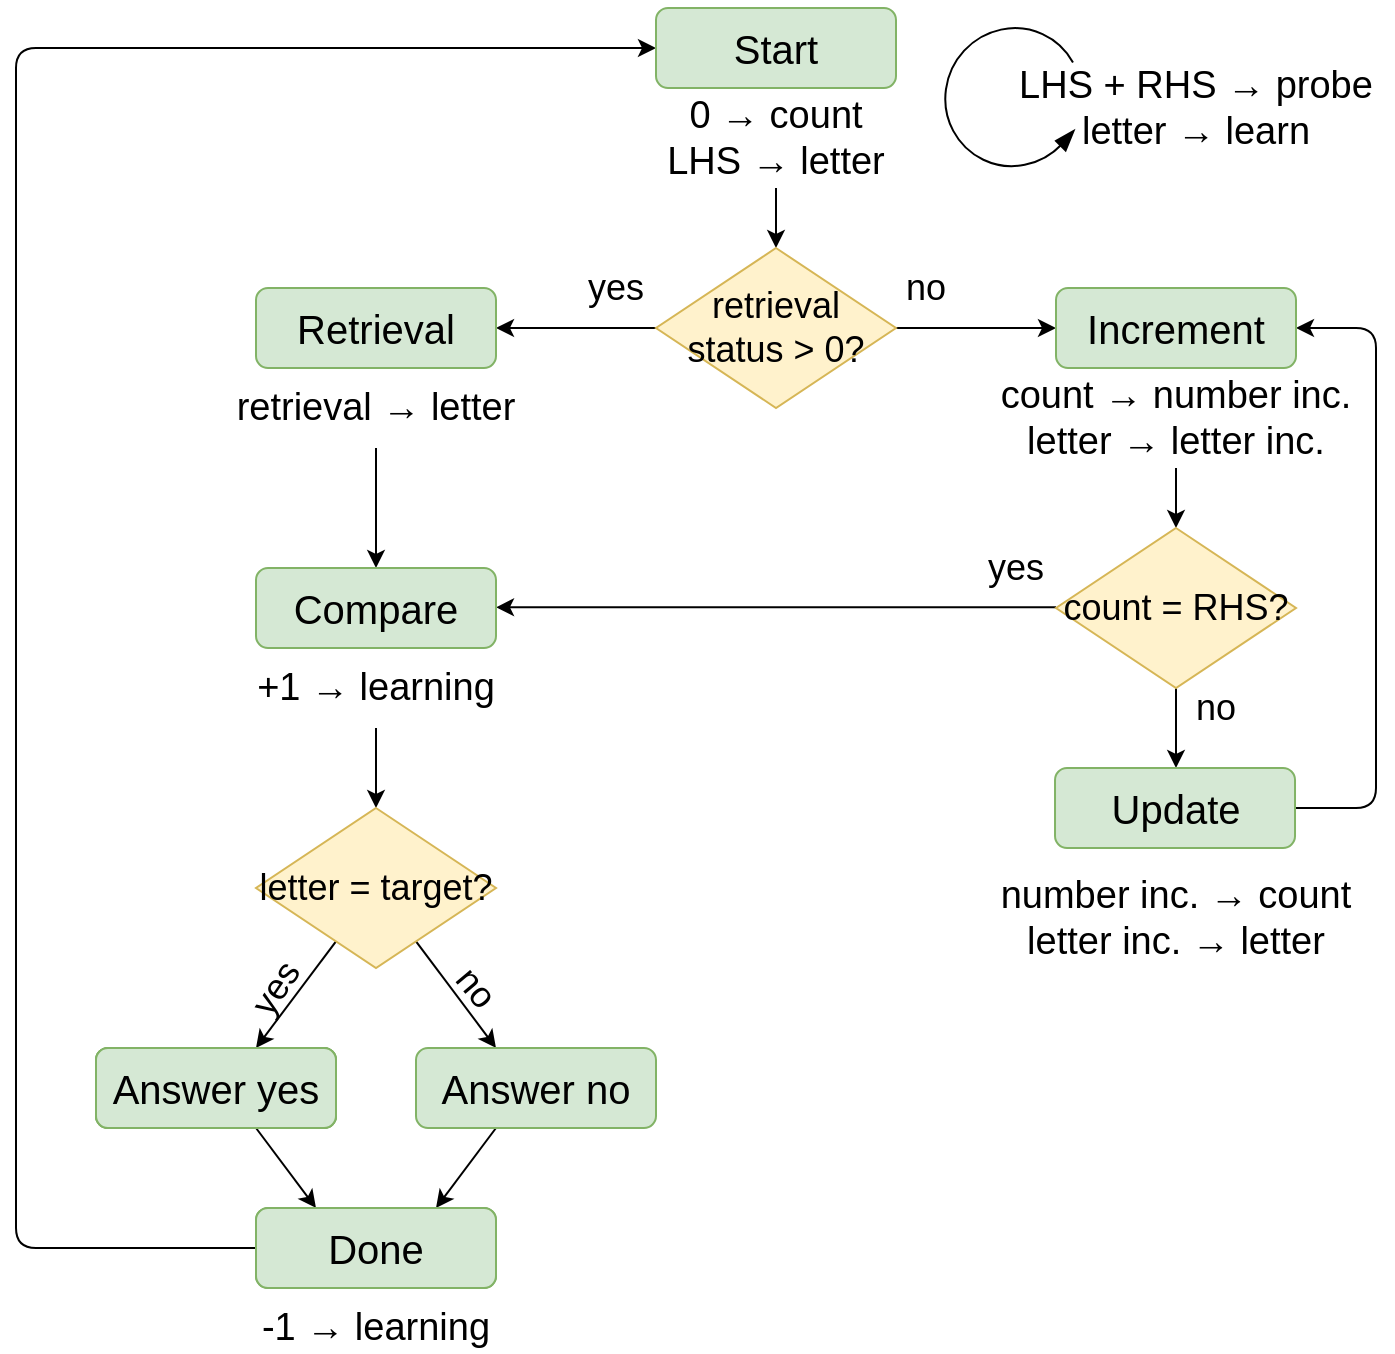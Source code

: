 <mxfile version="14.8.5" type="device"><diagram id="erQqIqDmKEn1JCpTk4Ms" name="Page-1"><mxGraphModel dx="981" dy="526" grid="1" gridSize="10" guides="1" tooltips="1" connect="1" arrows="1" fold="1" page="1" pageScale="1" pageWidth="850" pageHeight="1100" math="0" shadow="0"><root><mxCell id="0"/><mxCell id="1" parent="0"/><mxCell id="yKwm6sU5b9v8KxFTsPsy-52" style="edgeStyle=orthogonalEdgeStyle;rounded=0;orthogonalLoop=1;jettySize=auto;html=1;exitX=0;exitY=0.5;exitDx=0;exitDy=0;entryX=1;entryY=0.5;entryDx=0;entryDy=0;fontSize=11;" parent="1" edge="1"><mxGeometry relative="1" as="geometry"><mxPoint x="320" y="240" as="targetPoint"/><mxPoint x="400" y="240" as="sourcePoint"/></mxGeometry></mxCell><mxCell id="yKwm6sU5b9v8KxFTsPsy-59" style="edgeStyle=orthogonalEdgeStyle;rounded=0;orthogonalLoop=1;jettySize=auto;html=1;entryX=1;entryY=0.5;entryDx=0;entryDy=0;fontSize=11;" parent="1" edge="1"><mxGeometry relative="1" as="geometry"><mxPoint x="600" y="379.66" as="sourcePoint"/><mxPoint x="320" y="379.66" as="targetPoint"/></mxGeometry></mxCell><mxCell id="yKwm6sU5b9v8KxFTsPsy-27" value="" style="endArrow=classic;html=1;fontSize=11;entryX=0.5;entryY=0;entryDx=0;entryDy=0;exitX=0.5;exitY=1;exitDx=0;exitDy=0;" parent="1" source="yKwm6sU5b9v8KxFTsPsy-119" edge="1"><mxGeometry width="50" height="50" relative="1" as="geometry"><mxPoint x="660.09" y="400" as="sourcePoint"/><mxPoint x="660" y="460" as="targetPoint"/><Array as="points"/></mxGeometry></mxCell><mxCell id="yKwm6sU5b9v8KxFTsPsy-28" value="" style="endArrow=classic;html=1;fontSize=11;exitX=1;exitY=0.5;exitDx=0;exitDy=0;entryX=0;entryY=0.5;entryDx=0;entryDy=0;" parent="1" edge="1"><mxGeometry width="50" height="50" relative="1" as="geometry"><mxPoint x="520" y="240" as="sourcePoint"/><mxPoint x="600" y="240" as="targetPoint"/></mxGeometry></mxCell><mxCell id="yKwm6sU5b9v8KxFTsPsy-30" value="" style="endArrow=classic;html=1;fontSize=11;" parent="1" edge="1"><mxGeometry width="50" height="50" relative="1" as="geometry"><mxPoint x="660" y="310" as="sourcePoint"/><mxPoint x="660" y="340" as="targetPoint"/></mxGeometry></mxCell><mxCell id="yKwm6sU5b9v8KxFTsPsy-40" value="" style="edgeStyle=segmentEdgeStyle;endArrow=classic;html=1;fontSize=11;exitX=1;exitY=0.5;exitDx=0;exitDy=0;" parent="1" edge="1"><mxGeometry width="50" height="50" relative="1" as="geometry"><mxPoint x="720" y="480" as="sourcePoint"/><mxPoint x="720" y="240" as="targetPoint"/><Array as="points"><mxPoint x="760" y="480"/><mxPoint x="760" y="240"/></Array></mxGeometry></mxCell><mxCell id="yKwm6sU5b9v8KxFTsPsy-57" value="" style="edgeStyle=orthogonalEdgeStyle;rounded=0;orthogonalLoop=1;jettySize=auto;html=1;fontSize=11;" parent="1" edge="1"><mxGeometry relative="1" as="geometry"><mxPoint x="260" y="300" as="sourcePoint"/><mxPoint x="260" y="360" as="targetPoint"/></mxGeometry></mxCell><mxCell id="yKwm6sU5b9v8KxFTsPsy-78" value="" style="edgeStyle=segmentEdgeStyle;endArrow=classic;html=1;fontSize=11;exitX=0;exitY=0.5;exitDx=0;exitDy=0;" parent="1" source="sZUrbP_5TWfBGk1VGIOV-14" edge="1"><mxGeometry width="50" height="50" relative="1" as="geometry"><mxPoint x="100" y="580" as="sourcePoint"/><mxPoint x="400" y="100" as="targetPoint"/><Array as="points"><mxPoint x="80" y="700"/><mxPoint x="80" y="100"/></Array></mxGeometry></mxCell><mxCell id="yKwm6sU5b9v8KxFTsPsy-83" value="" style="verticalLabelPosition=bottom;html=1;verticalAlign=top;strokeWidth=1;shape=mxgraph.lean_mapping.physical_pull;pointerEvents=1;fontSize=11;fillColor=#000000;rotation=30;" parent="1" vertex="1"><mxGeometry x="544.51" y="90" width="70" height="70" as="geometry"/></mxCell><mxCell id="yKwm6sU5b9v8KxFTsPsy-114" value="&lt;div style=&quot;font-size: 20px;&quot;&gt;Start&lt;/div&gt;" style="rounded=1;whiteSpace=wrap;html=1;fontSize=20;fillColor=#d5e8d4;strokeColor=#82b366;" parent="1" vertex="1"><mxGeometry x="400" y="80" width="120" height="40" as="geometry"/></mxCell><mxCell id="sZUrbP_5TWfBGk1VGIOV-1" style="edgeStyle=elbowEdgeStyle;rounded=0;orthogonalLoop=1;jettySize=auto;html=1;entryX=0.5;entryY=0;entryDx=0;entryDy=0;fontSize=16;" parent="1" edge="1"><mxGeometry relative="1" as="geometry"><mxPoint x="460" y="170" as="sourcePoint"/><mxPoint x="460" y="200" as="targetPoint"/></mxGeometry></mxCell><mxCell id="yKwm6sU5b9v8KxFTsPsy-119" value="count = RHS?" style="rhombus;whiteSpace=wrap;html=1;fillColor=#fff2cc;strokeColor=#d6b656;fontSize=18;" parent="1" vertex="1"><mxGeometry x="600" y="340" width="120" height="80" as="geometry"/></mxCell><mxCell id="sZUrbP_5TWfBGk1VGIOV-15" style="edgeStyle=elbowEdgeStyle;rounded=0;orthogonalLoop=1;jettySize=auto;html=1;entryX=0.5;entryY=0;entryDx=0;entryDy=0;fontSize=16;" parent="1" edge="1"><mxGeometry relative="1" as="geometry"><mxPoint x="260" y="440" as="sourcePoint"/><mxPoint x="260" y="480" as="targetPoint"/></mxGeometry></mxCell><mxCell id="sZUrbP_5TWfBGk1VGIOV-4" value="" style="endArrow=classic;html=1;fontSize=11;entryX=0.5;entryY=0;entryDx=0;entryDy=0;" parent="1" edge="1"><mxGeometry width="50" height="50" relative="1" as="geometry"><mxPoint x="240" y="546.667" as="sourcePoint"/><mxPoint x="200" y="600" as="targetPoint"/></mxGeometry></mxCell><mxCell id="sZUrbP_5TWfBGk1VGIOV-5" value="" style="endArrow=classic;html=1;fontSize=11;entryX=0.5;entryY=0;entryDx=0;entryDy=0;" parent="1" edge="1"><mxGeometry width="50" height="50" relative="1" as="geometry"><mxPoint x="280" y="546.667" as="sourcePoint"/><mxPoint x="320" y="600" as="targetPoint"/></mxGeometry></mxCell><mxCell id="sZUrbP_5TWfBGk1VGIOV-6" value="no" style="text;html=1;strokeColor=none;fillColor=none;align=center;verticalAlign=middle;whiteSpace=wrap;rounded=0;fontSize=18;rotation=50;" parent="1" vertex="1"><mxGeometry x="290" y="560" width="40" height="20" as="geometry"/></mxCell><mxCell id="sZUrbP_5TWfBGk1VGIOV-7" value="yes" style="text;html=1;strokeColor=none;fillColor=none;align=center;verticalAlign=middle;whiteSpace=wrap;rounded=0;fontSize=18;rotation=-56;" parent="1" vertex="1"><mxGeometry x="190" y="560" width="40" height="20" as="geometry"/></mxCell><mxCell id="sZUrbP_5TWfBGk1VGIOV-8" value="" style="endArrow=classic;html=1;fontSize=11;exitX=0.5;exitY=1;exitDx=0;exitDy=0;entryX=0.25;entryY=0;entryDx=0;entryDy=0;" parent="1" edge="1"><mxGeometry width="50" height="50" relative="1" as="geometry"><mxPoint x="200" y="640" as="sourcePoint"/><mxPoint x="230" y="680" as="targetPoint"/></mxGeometry></mxCell><mxCell id="sZUrbP_5TWfBGk1VGIOV-9" value="" style="endArrow=classic;html=1;fontSize=11;exitX=0.5;exitY=1;exitDx=0;exitDy=0;entryX=0.75;entryY=0;entryDx=0;entryDy=0;" parent="1" edge="1"><mxGeometry width="50" height="50" relative="1" as="geometry"><mxPoint x="320" y="640" as="sourcePoint"/><mxPoint x="290" y="680" as="targetPoint"/></mxGeometry></mxCell><mxCell id="sZUrbP_5TWfBGk1VGIOV-10" value="-1 → learning" style="text;html=1;strokeColor=none;fillColor=none;align=center;verticalAlign=middle;whiteSpace=wrap;rounded=0;fontSize=19;" parent="1" vertex="1"><mxGeometry x="200" y="730" width="120" height="20" as="geometry"/></mxCell><mxCell id="sZUrbP_5TWfBGk1VGIOV-12" value="Answer yes" style="rounded=1;whiteSpace=wrap;html=1;fontSize=14;fillColor=#d5e8d4;strokeColor=#82b366;" parent="1" vertex="1"><mxGeometry x="120" y="600" width="120" height="40" as="geometry"/></mxCell><mxCell id="sZUrbP_5TWfBGk1VGIOV-13" value="Answer no" style="rounded=1;whiteSpace=wrap;html=1;fontSize=20;fillColor=#d5e8d4;strokeColor=#82b366;" parent="1" vertex="1"><mxGeometry x="280" y="600" width="120" height="40" as="geometry"/></mxCell><mxCell id="sZUrbP_5TWfBGk1VGIOV-14" value="Done" style="rounded=1;whiteSpace=wrap;html=1;fontSize=14;fillColor=#d5e8d4;strokeColor=#82b366;" parent="1" vertex="1"><mxGeometry x="200" y="680" width="120" height="40" as="geometry"/></mxCell><mxCell id="vxVB4jBR4eNTkzTTojJE-5" value="Answer yes" style="rounded=1;whiteSpace=wrap;html=1;fontSize=14;fillColor=#d5e8d4;strokeColor=#82b366;" vertex="1" parent="1"><mxGeometry x="120" y="600" width="120" height="40" as="geometry"/></mxCell><mxCell id="vxVB4jBR4eNTkzTTojJE-6" value="&lt;div style=&quot;font-size: 20px;&quot;&gt;Retrieval&lt;/div&gt;" style="rounded=1;whiteSpace=wrap;html=1;fontSize=20;fillColor=#d5e8d4;strokeColor=#82b366;" vertex="1" parent="1"><mxGeometry x="200" y="220" width="120" height="40" as="geometry"/></mxCell><mxCell id="vxVB4jBR4eNTkzTTojJE-7" value="Increment" style="rounded=1;whiteSpace=wrap;html=1;fontSize=20;fillColor=#d5e8d4;strokeColor=#82b366;" vertex="1" parent="1"><mxGeometry x="600" y="220" width="120" height="40" as="geometry"/></mxCell><mxCell id="vxVB4jBR4eNTkzTTojJE-8" value="Compare" style="rounded=1;whiteSpace=wrap;html=1;fontSize=20;fillColor=#d5e8d4;strokeColor=#82b366;" vertex="1" parent="1"><mxGeometry x="200" y="360" width="120" height="40" as="geometry"/></mxCell><mxCell id="vxVB4jBR4eNTkzTTojJE-9" value="Update" style="rounded=1;whiteSpace=wrap;html=1;fontSize=20;fillColor=#d5e8d4;strokeColor=#82b366;" vertex="1" parent="1"><mxGeometry x="599.51" y="460" width="120" height="40" as="geometry"/></mxCell><mxCell id="vxVB4jBR4eNTkzTTojJE-10" value="Answer yes" style="rounded=1;whiteSpace=wrap;html=1;fontSize=20;fillColor=#d5e8d4;strokeColor=#82b366;" vertex="1" parent="1"><mxGeometry x="120" y="600" width="120" height="40" as="geometry"/></mxCell><mxCell id="vxVB4jBR4eNTkzTTojJE-11" value="Done" style="rounded=1;whiteSpace=wrap;html=1;fontSize=20;fillColor=#d5e8d4;strokeColor=#82b366;" vertex="1" parent="1"><mxGeometry x="200" y="680" width="120" height="40" as="geometry"/></mxCell><mxCell id="vxVB4jBR4eNTkzTTojJE-13" value="letter = target?" style="rhombus;whiteSpace=wrap;html=1;fillColor=#fff2cc;strokeColor=#d6b656;fontSize=18;" vertex="1" parent="1"><mxGeometry x="200" y="480" width="120" height="80" as="geometry"/></mxCell><mxCell id="vxVB4jBR4eNTkzTTojJE-15" value="yes" style="text;html=1;strokeColor=none;fillColor=none;align=center;verticalAlign=middle;whiteSpace=wrap;rounded=0;fontSize=18;" vertex="1" parent="1"><mxGeometry x="360" y="210" width="40" height="20" as="geometry"/></mxCell><mxCell id="vxVB4jBR4eNTkzTTojJE-16" value="no" style="text;html=1;strokeColor=none;fillColor=none;align=center;verticalAlign=middle;whiteSpace=wrap;rounded=0;fontSize=18;" vertex="1" parent="1"><mxGeometry x="520" y="210" width="30" height="20" as="geometry"/></mxCell><mxCell id="vxVB4jBR4eNTkzTTojJE-17" value="yes" style="text;html=1;strokeColor=none;fillColor=none;align=center;verticalAlign=middle;whiteSpace=wrap;rounded=0;fontSize=18;" vertex="1" parent="1"><mxGeometry x="559.51" y="350" width="40" height="20" as="geometry"/></mxCell><mxCell id="vxVB4jBR4eNTkzTTojJE-18" value="no" style="text;html=1;strokeColor=none;fillColor=none;align=center;verticalAlign=middle;whiteSpace=wrap;rounded=0;fontSize=18;" vertex="1" parent="1"><mxGeometry x="664.51" y="420" width="30" height="20" as="geometry"/></mxCell><mxCell id="vxVB4jBR4eNTkzTTojJE-22" value="+1 → learning" style="text;html=1;strokeColor=none;fillColor=none;align=center;verticalAlign=middle;whiteSpace=wrap;rounded=0;fontSize=19;" vertex="1" parent="1"><mxGeometry x="195" y="410" width="130" height="20" as="geometry"/></mxCell><mxCell id="vxVB4jBR4eNTkzTTojJE-35" value="&lt;div style=&quot;font-size: 19px;&quot;&gt;count → number inc.&lt;/div&gt;&lt;div style=&quot;font-size: 19px;&quot;&gt;letter → letter inc.&lt;br style=&quot;font-size: 19px;&quot;&gt;&lt;/div&gt;" style="text;html=1;strokeColor=none;fillColor=none;align=center;verticalAlign=middle;whiteSpace=wrap;rounded=0;fontSize=19;" vertex="1" parent="1"><mxGeometry x="569.51" y="270" width="180" height="30" as="geometry"/></mxCell><mxCell id="vxVB4jBR4eNTkzTTojJE-36" value="&lt;div style=&quot;font-size: 19px;&quot;&gt;LHS + RHS → probe&lt;/div&gt;&lt;div style=&quot;font-size: 19px;&quot;&gt;letter → learn&lt;br style=&quot;font-size: 19px;&quot;&gt;&lt;/div&gt;" style="text;html=1;strokeColor=none;fillColor=none;align=center;verticalAlign=middle;whiteSpace=wrap;rounded=0;fontSize=19;" vertex="1" parent="1"><mxGeometry x="580" y="110" width="180" height="40" as="geometry"/></mxCell><mxCell id="vxVB4jBR4eNTkzTTojJE-37" value="&lt;div style=&quot;font-size: 19px;&quot;&gt;0 → count&lt;/div&gt;&lt;div style=&quot;font-size: 19px;&quot;&gt;LHS → letter&lt;br style=&quot;font-size: 19px;&quot;&gt;&lt;/div&gt;" style="text;html=1;strokeColor=none;fillColor=none;align=center;verticalAlign=middle;whiteSpace=wrap;rounded=0;fontSize=19;" vertex="1" parent="1"><mxGeometry x="400" y="130" width="120" height="30" as="geometry"/></mxCell><mxCell id="vxVB4jBR4eNTkzTTojJE-38" value="&lt;div style=&quot;font-size: 19px;&quot;&gt;number inc. → count&lt;br style=&quot;font-size: 19px;&quot;&gt;&lt;/div&gt;&lt;div style=&quot;font-size: 19px;&quot;&gt;letter inc. → letter&lt;br style=&quot;font-size: 19px;&quot;&gt;&lt;/div&gt;" style="text;html=1;strokeColor=none;fillColor=none;align=center;verticalAlign=middle;whiteSpace=wrap;rounded=0;fontSize=19;" vertex="1" parent="1"><mxGeometry x="569.51" y="520" width="180" height="30" as="geometry"/></mxCell><mxCell id="vxVB4jBR4eNTkzTTojJE-39" value="retrieval → letter" style="text;html=1;strokeColor=none;fillColor=none;align=center;verticalAlign=middle;whiteSpace=wrap;rounded=0;fontSize=19;" vertex="1" parent="1"><mxGeometry x="185" y="270" width="150" height="20" as="geometry"/></mxCell><mxCell id="vxVB4jBR4eNTkzTTojJE-40" value="&lt;div style=&quot;font-size: 18px;&quot;&gt;&lt;font style=&quot;font-size: 18px;&quot;&gt;retrieval &lt;br style=&quot;font-size: 18px;&quot;&gt;&lt;/font&gt;&lt;/div&gt;&lt;div style=&quot;font-size: 18px;&quot;&gt;&lt;font style=&quot;font-size: 18px;&quot;&gt;status &amp;gt; 0?&lt;br style=&quot;font-size: 18px;&quot;&gt;&lt;/font&gt;&lt;/div&gt;" style="rhombus;whiteSpace=wrap;html=1;fillColor=#fff2cc;strokeColor=#d6b656;fontSize=18;" vertex="1" parent="1"><mxGeometry x="400" y="200" width="120" height="80" as="geometry"/></mxCell></root></mxGraphModel></diagram></mxfile>